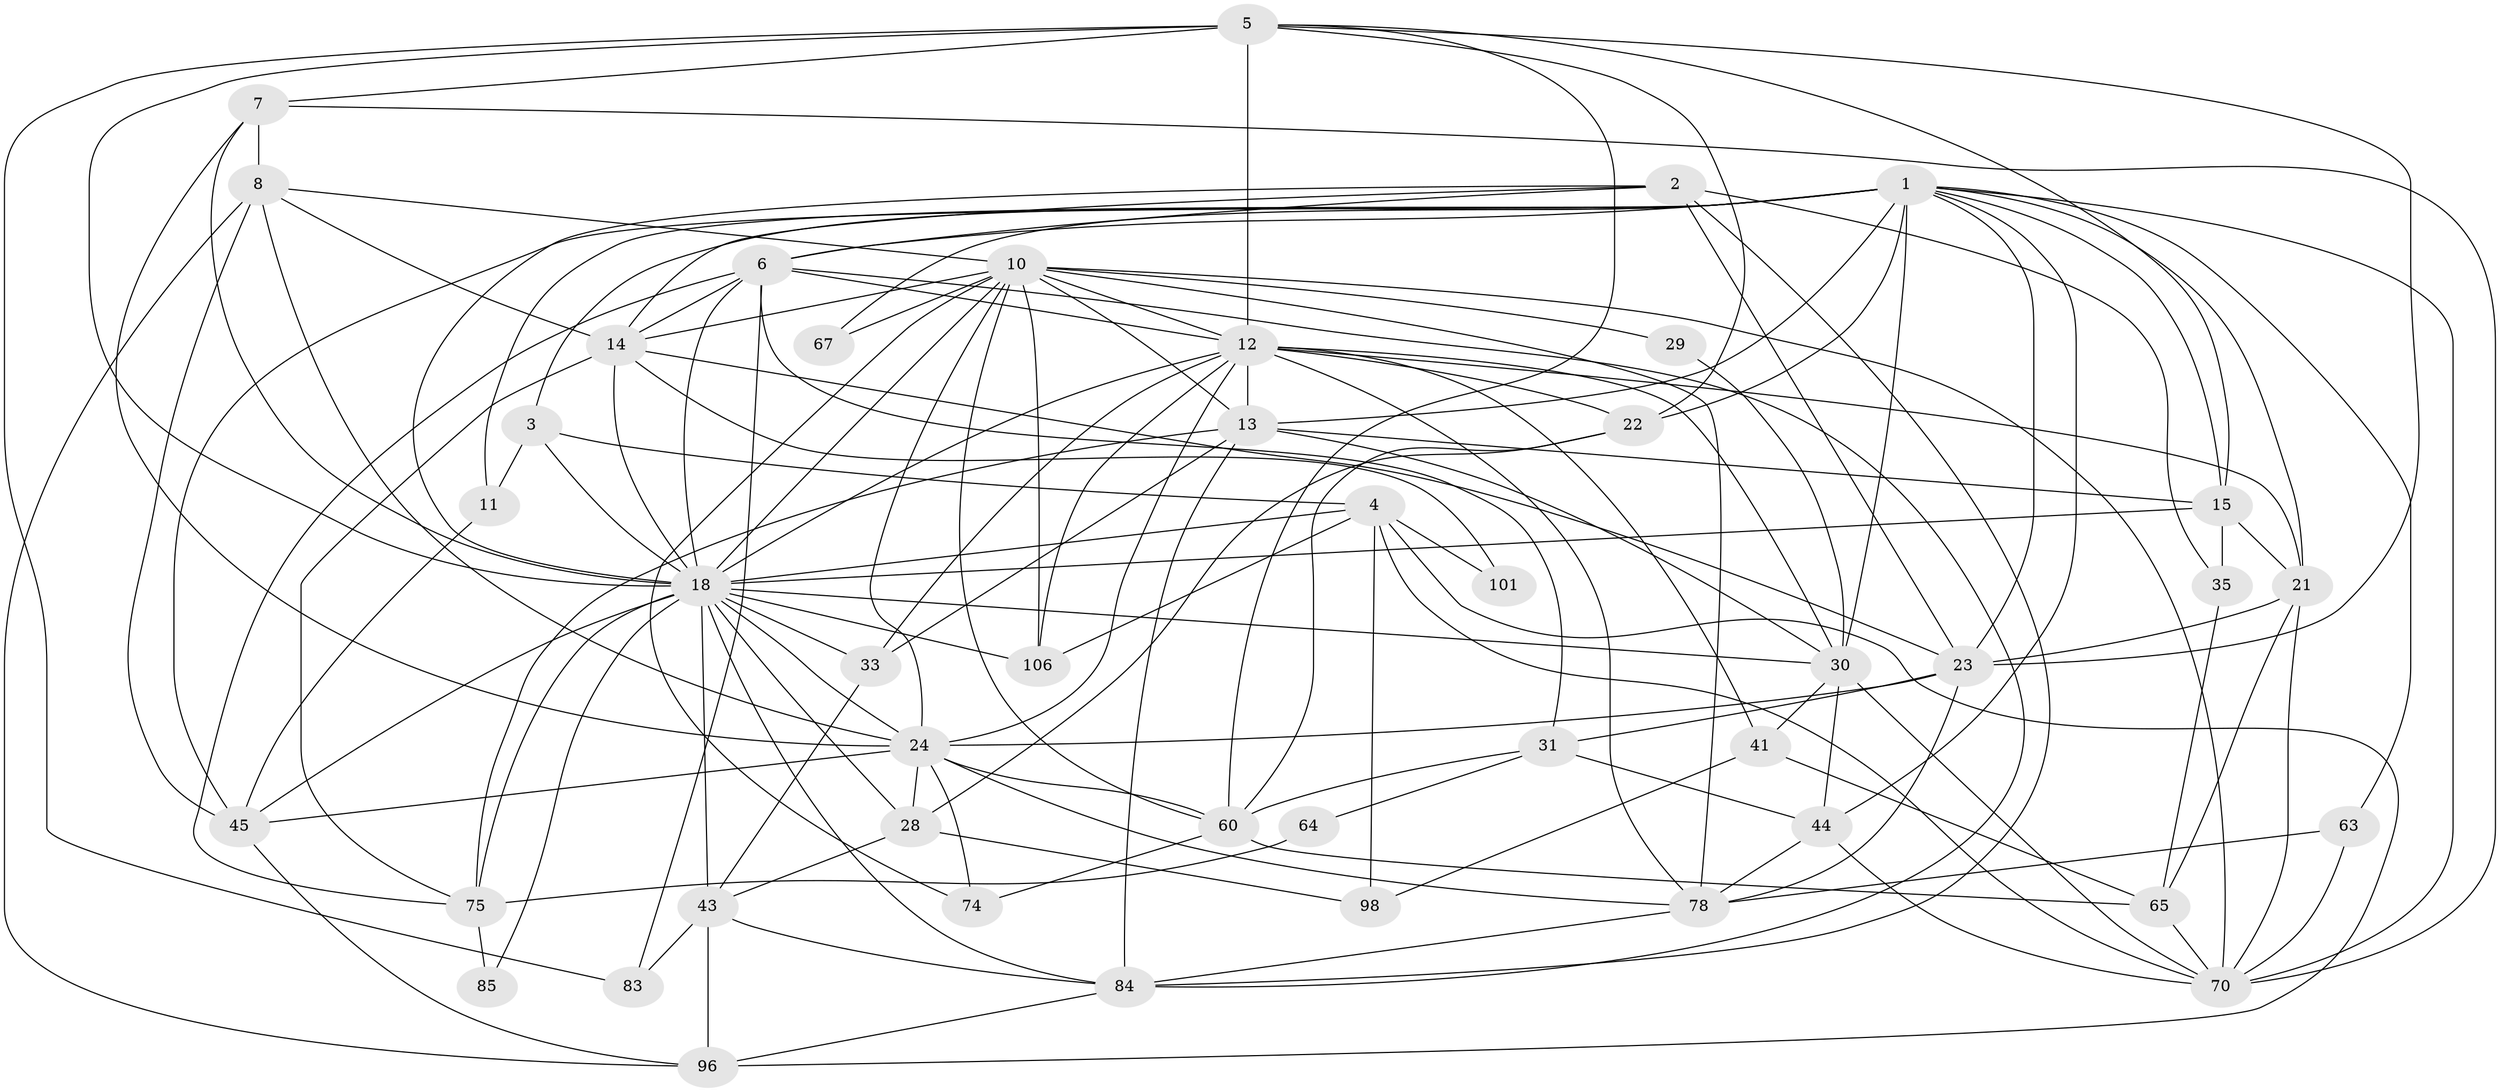 // original degree distribution, {3: 0.26548672566371684, 2: 0.1592920353982301, 4: 0.23893805309734514, 5: 0.1504424778761062, 6: 0.12389380530973451, 7: 0.061946902654867256}
// Generated by graph-tools (version 1.1) at 2025/18/03/04/25 18:18:41]
// undirected, 45 vertices, 139 edges
graph export_dot {
graph [start="1"]
  node [color=gray90,style=filled];
  1 [super="+27"];
  2 [super="+48+72"];
  3 [super="+110"];
  4 [super="+68"];
  5 [super="+94+9+32"];
  6 [super="+77+34"];
  7 [super="+25"];
  8 [super="+16"];
  10 [super="+40+38"];
  11;
  12 [super="+20+52+17"];
  13 [super="+73+80"];
  14 [super="+109"];
  15 [super="+19"];
  18 [super="+47+49+58"];
  21 [super="+50+103"];
  22 [super="+26"];
  23 [super="+37+56"];
  24 [super="+42+51"];
  28 [super="+79+107"];
  29;
  30 [super="+71"];
  31 [super="+81"];
  33;
  35;
  41 [super="+102"];
  43 [super="+55"];
  44 [super="+95+54"];
  45;
  60 [super="+62"];
  63;
  64;
  65 [super="+91"];
  67;
  70 [super="+87"];
  74;
  75 [super="+76"];
  78 [super="+99+82"];
  83;
  84 [super="+90+113"];
  85;
  96;
  98;
  101;
  106 [super="+108"];
  1 -- 45 [weight=2];
  1 -- 6;
  1 -- 3;
  1 -- 67;
  1 -- 11;
  1 -- 13;
  1 -- 15;
  1 -- 21;
  1 -- 22 [weight=2];
  1 -- 23 [weight=2];
  1 -- 30;
  1 -- 63;
  1 -- 44;
  1 -- 70;
  2 -- 35 [weight=2];
  2 -- 18;
  2 -- 23;
  2 -- 14;
  2 -- 84;
  2 -- 6;
  3 -- 4;
  3 -- 11;
  3 -- 18;
  4 -- 96;
  4 -- 98;
  4 -- 101;
  4 -- 106;
  4 -- 18;
  4 -- 70;
  5 -- 22;
  5 -- 83;
  5 -- 18 [weight=2];
  5 -- 60;
  5 -- 15;
  5 -- 12;
  5 -- 7;
  5 -- 23;
  6 -- 18;
  6 -- 12;
  6 -- 83;
  6 -- 31;
  6 -- 84;
  6 -- 75;
  6 -- 14;
  7 -- 8 [weight=2];
  7 -- 18;
  7 -- 24;
  7 -- 70;
  8 -- 96;
  8 -- 45;
  8 -- 24;
  8 -- 10;
  8 -- 14;
  10 -- 67;
  10 -- 13;
  10 -- 70;
  10 -- 106;
  10 -- 18 [weight=2];
  10 -- 60;
  10 -- 29;
  10 -- 12 [weight=2];
  10 -- 78 [weight=2];
  10 -- 14;
  10 -- 74;
  10 -- 24 [weight=2];
  11 -- 45;
  12 -- 22 [weight=2];
  12 -- 78;
  12 -- 41;
  12 -- 106;
  12 -- 33;
  12 -- 30;
  12 -- 21 [weight=2];
  12 -- 13 [weight=2];
  12 -- 18 [weight=2];
  12 -- 24;
  13 -- 33;
  13 -- 75;
  13 -- 84;
  13 -- 15 [weight=2];
  13 -- 30;
  14 -- 18;
  14 -- 101;
  14 -- 23;
  14 -- 75;
  15 -- 21 [weight=2];
  15 -- 35;
  15 -- 18;
  18 -- 106;
  18 -- 45;
  18 -- 33;
  18 -- 43;
  18 -- 85;
  18 -- 24 [weight=2];
  18 -- 30;
  18 -- 84;
  18 -- 28;
  18 -- 75;
  21 -- 65;
  21 -- 23;
  21 -- 70;
  22 -- 60;
  22 -- 28;
  23 -- 31;
  23 -- 78;
  23 -- 24;
  24 -- 28;
  24 -- 60;
  24 -- 45;
  24 -- 78;
  24 -- 74;
  28 -- 98;
  28 -- 43;
  29 -- 30;
  30 -- 44;
  30 -- 41;
  30 -- 70;
  31 -- 64;
  31 -- 60;
  31 -- 44;
  33 -- 43;
  35 -- 65;
  41 -- 65;
  41 -- 98;
  43 -- 83;
  43 -- 96;
  43 -- 84;
  44 -- 78;
  44 -- 70;
  45 -- 96;
  60 -- 65;
  60 -- 74;
  63 -- 78;
  63 -- 70;
  64 -- 75;
  65 -- 70;
  75 -- 85;
  78 -- 84;
  84 -- 96;
}
